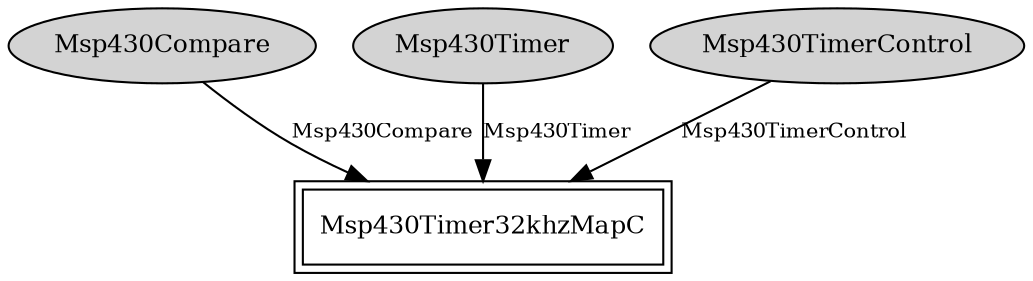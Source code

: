 digraph "tos.chips.msp430.timer.Msp430Timer32khzC" {
  n0x40841ce8 [shape=ellipse, style=filled, label="Msp430Compare", fontsize=12];
  "Msp430Timer32khzMapC" [fontsize=12, shape=box,peripheries=2, URL="../chtml/tos.platforms.telosa.Msp430Timer32khzMapC.html"];
  n0x408444c0 [shape=ellipse, style=filled, label="Msp430Timer", fontsize=12];
  "Msp430Timer32khzMapC" [fontsize=12, shape=box,peripheries=2, URL="../chtml/tos.platforms.telosa.Msp430Timer32khzMapC.html"];
  n0x40841228 [shape=ellipse, style=filled, label="Msp430TimerControl", fontsize=12];
  "Msp430Timer32khzMapC" [fontsize=12, shape=box,peripheries=2, URL="../chtml/tos.platforms.telosa.Msp430Timer32khzMapC.html"];
  "n0x40841ce8" -> "Msp430Timer32khzMapC" [label="Msp430Compare", URL="../ihtml/tos.chips.msp430.timer.Msp430Compare.html", fontsize=10];
  "n0x408444c0" -> "Msp430Timer32khzMapC" [label="Msp430Timer", URL="../ihtml/tos.chips.msp430.timer.Msp430Timer.html", fontsize=10];
  "n0x40841228" -> "Msp430Timer32khzMapC" [label="Msp430TimerControl", URL="../ihtml/tos.chips.msp430.timer.Msp430TimerControl.html", fontsize=10];
}

